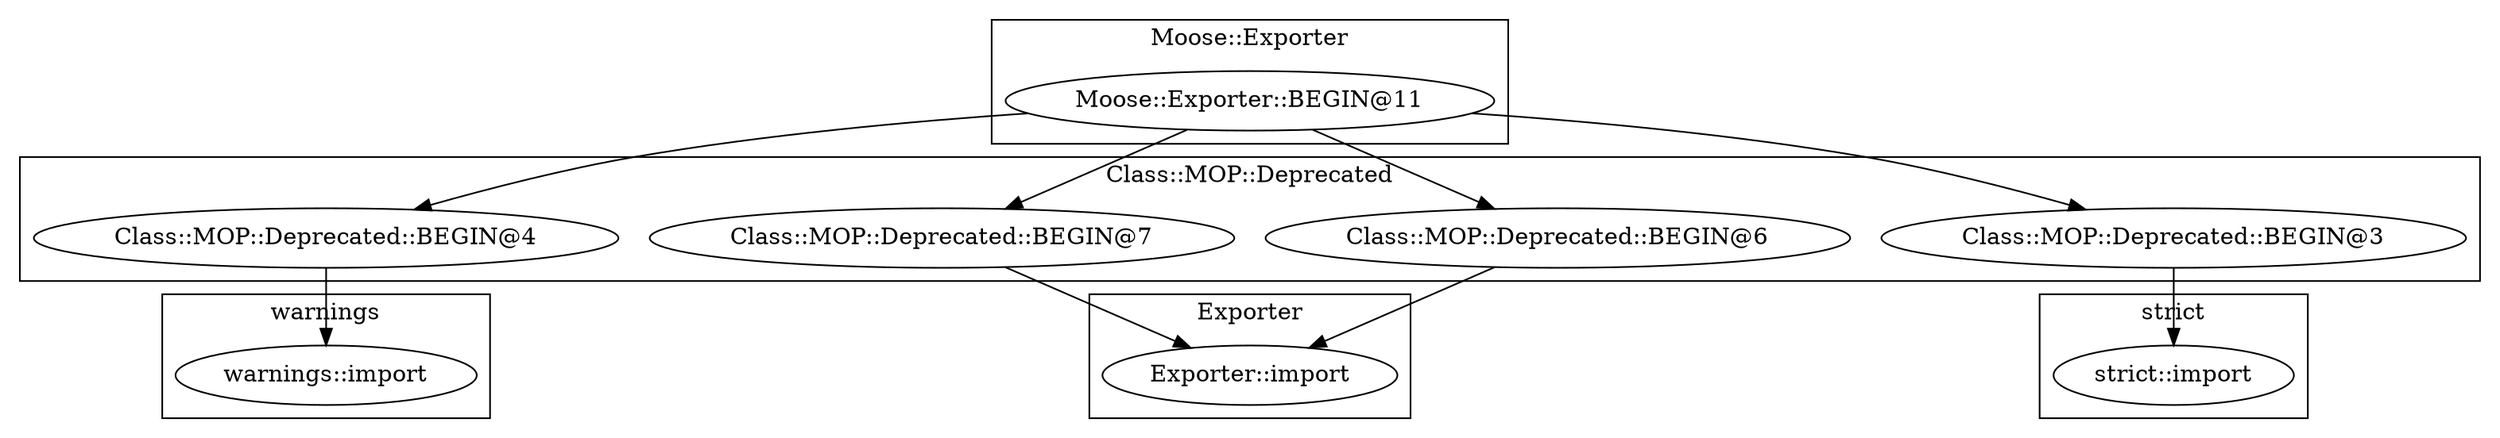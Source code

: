 digraph {
graph [overlap=false]
subgraph cluster_warnings {
	label="warnings";
	"warnings::import";
}
subgraph cluster_Moose_Exporter {
	label="Moose::Exporter";
	"Moose::Exporter::BEGIN@11";
}
subgraph cluster_Class_MOP_Deprecated {
	label="Class::MOP::Deprecated";
	"Class::MOP::Deprecated::BEGIN@4";
	"Class::MOP::Deprecated::BEGIN@7";
	"Class::MOP::Deprecated::BEGIN@6";
	"Class::MOP::Deprecated::BEGIN@3";
}
subgraph cluster_strict {
	label="strict";
	"strict::import";
}
subgraph cluster_Exporter {
	label="Exporter";
	"Exporter::import";
}
"Moose::Exporter::BEGIN@11" -> "Class::MOP::Deprecated::BEGIN@7";
"Class::MOP::Deprecated::BEGIN@7" -> "Exporter::import";
"Class::MOP::Deprecated::BEGIN@6" -> "Exporter::import";
"Moose::Exporter::BEGIN@11" -> "Class::MOP::Deprecated::BEGIN@3";
"Moose::Exporter::BEGIN@11" -> "Class::MOP::Deprecated::BEGIN@4";
"Moose::Exporter::BEGIN@11" -> "Class::MOP::Deprecated::BEGIN@6";
"Class::MOP::Deprecated::BEGIN@4" -> "warnings::import";
"Class::MOP::Deprecated::BEGIN@3" -> "strict::import";
}
